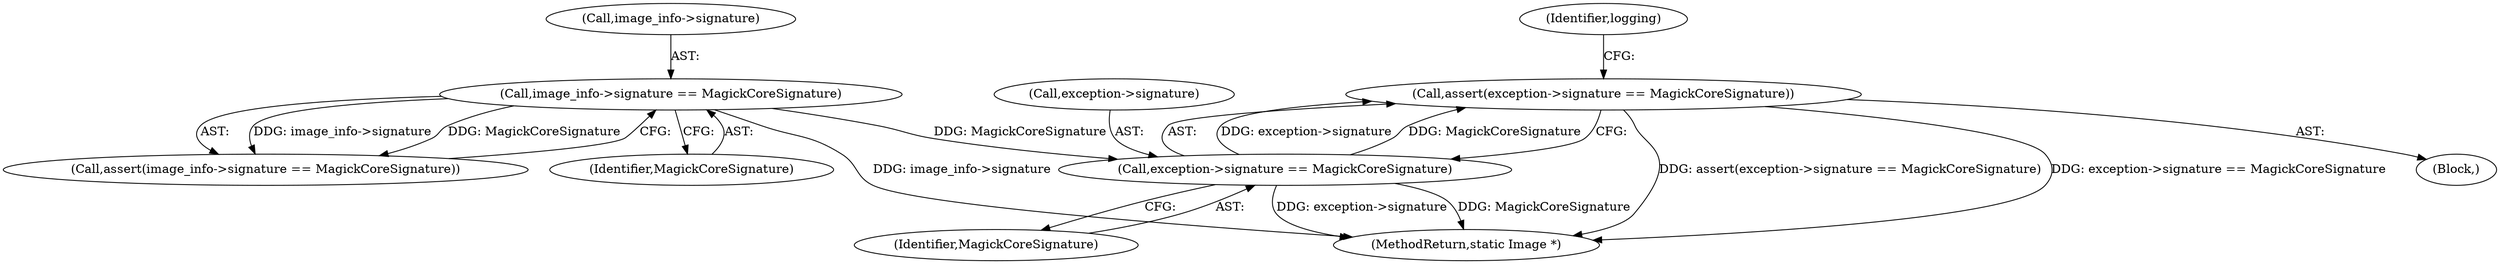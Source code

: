 digraph "0_ImageMagick_f7206618d27c2e69d977abf40e3035a33e5f6be0@API" {
"1000210" [label="(Call,assert(exception->signature == MagickCoreSignature))"];
"1000211" [label="(Call,exception->signature == MagickCoreSignature)"];
"1000199" [label="(Call,image_info->signature == MagickCoreSignature)"];
"1000211" [label="(Call,exception->signature == MagickCoreSignature)"];
"1000198" [label="(Call,assert(image_info->signature == MagickCoreSignature))"];
"1000203" [label="(Identifier,MagickCoreSignature)"];
"1000199" [label="(Call,image_info->signature == MagickCoreSignature)"];
"1000215" [label="(Identifier,MagickCoreSignature)"];
"1000157" [label="(Block,)"];
"1000200" [label="(Call,image_info->signature)"];
"1000212" [label="(Call,exception->signature)"];
"1000210" [label="(Call,assert(exception->signature == MagickCoreSignature))"];
"1000217" [label="(Identifier,logging)"];
"1002325" [label="(MethodReturn,static Image *)"];
"1000210" -> "1000157"  [label="AST: "];
"1000210" -> "1000211"  [label="CFG: "];
"1000211" -> "1000210"  [label="AST: "];
"1000217" -> "1000210"  [label="CFG: "];
"1000210" -> "1002325"  [label="DDG: assert(exception->signature == MagickCoreSignature)"];
"1000210" -> "1002325"  [label="DDG: exception->signature == MagickCoreSignature"];
"1000211" -> "1000210"  [label="DDG: exception->signature"];
"1000211" -> "1000210"  [label="DDG: MagickCoreSignature"];
"1000211" -> "1000215"  [label="CFG: "];
"1000212" -> "1000211"  [label="AST: "];
"1000215" -> "1000211"  [label="AST: "];
"1000211" -> "1002325"  [label="DDG: exception->signature"];
"1000211" -> "1002325"  [label="DDG: MagickCoreSignature"];
"1000199" -> "1000211"  [label="DDG: MagickCoreSignature"];
"1000199" -> "1000198"  [label="AST: "];
"1000199" -> "1000203"  [label="CFG: "];
"1000200" -> "1000199"  [label="AST: "];
"1000203" -> "1000199"  [label="AST: "];
"1000198" -> "1000199"  [label="CFG: "];
"1000199" -> "1002325"  [label="DDG: image_info->signature"];
"1000199" -> "1000198"  [label="DDG: image_info->signature"];
"1000199" -> "1000198"  [label="DDG: MagickCoreSignature"];
}
